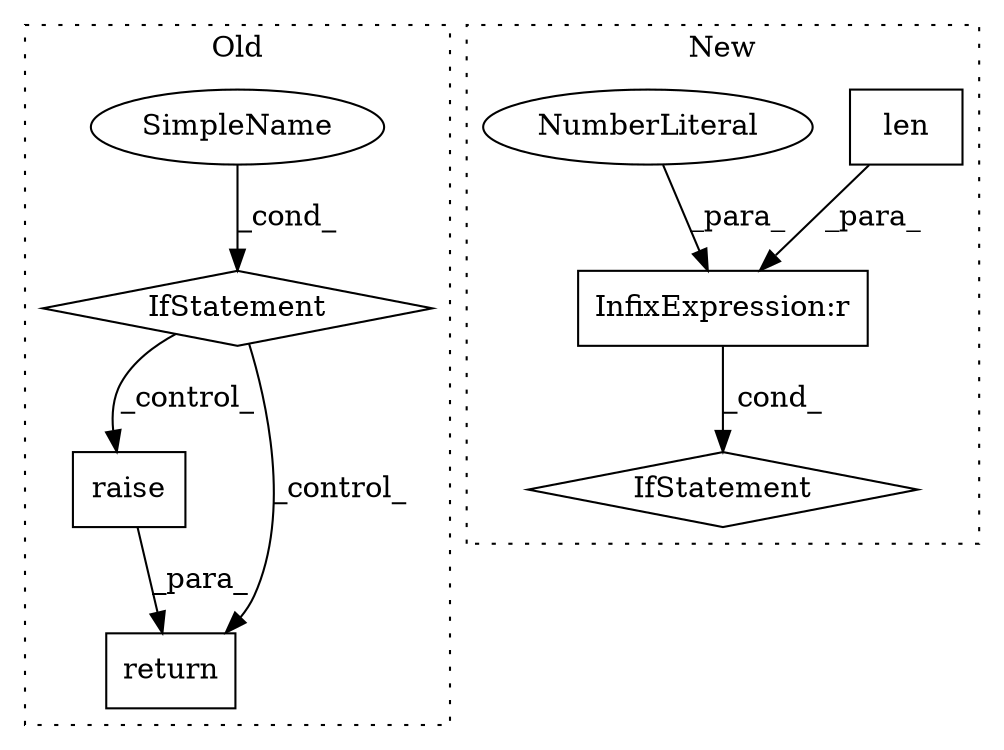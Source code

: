 digraph G {
subgraph cluster0 {
1 [label="raise" a="32" s="15520" l="7" shape="box"];
6 [label="return" a="41" s="15545" l="7" shape="box"];
7 [label="IfStatement" a="25" s="15424,15439" l="4,2" shape="diamond"];
8 [label="SimpleName" a="42" s="" l="" shape="ellipse"];
label = "Old";
style="dotted";
}
subgraph cluster1 {
2 [label="len" a="32" s="15137,15152" l="4,1" shape="box"];
3 [label="IfStatement" a="25" s="15133,15157" l="4,2" shape="diamond"];
4 [label="InfixExpression:r" a="27" s="15153" l="3" shape="box"];
5 [label="NumberLiteral" a="34" s="15156" l="1" shape="ellipse"];
label = "New";
style="dotted";
}
1 -> 6 [label="_para_"];
2 -> 4 [label="_para_"];
4 -> 3 [label="_cond_"];
5 -> 4 [label="_para_"];
7 -> 6 [label="_control_"];
7 -> 1 [label="_control_"];
8 -> 7 [label="_cond_"];
}